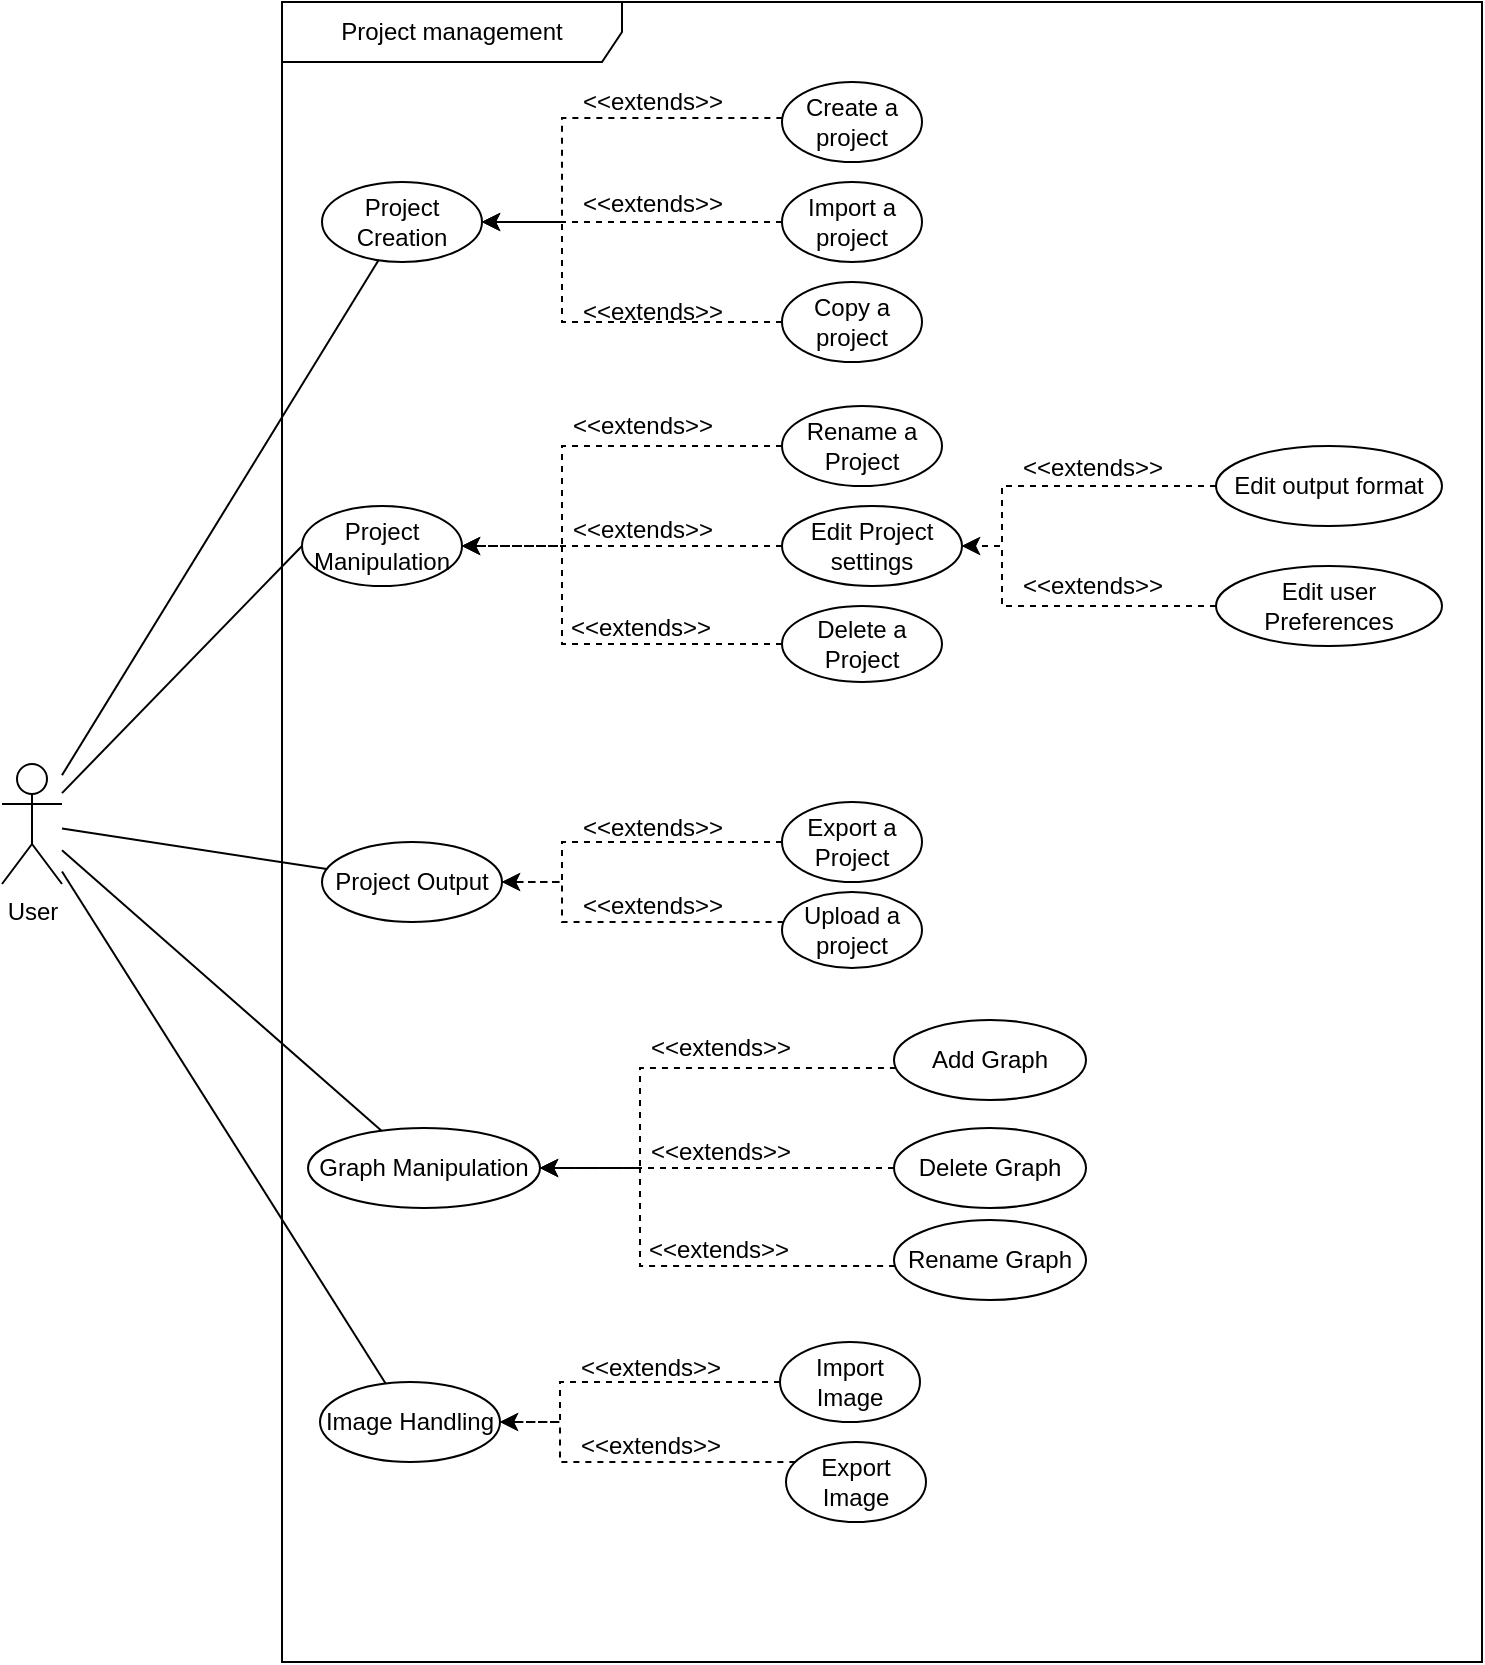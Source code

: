 <mxfile version="21.3.2" type="google">
  <diagram id="C5RBs43oDa-KdzZeNtuy" name="Page-1">
    <mxGraphModel grid="1" page="1" gridSize="10" guides="0" tooltips="1" connect="1" arrows="1" fold="1" pageScale="1" pageWidth="827" pageHeight="1169" math="0" shadow="0">
      <root>
        <mxCell id="WIyWlLk6GJQsqaUBKTNV-0" />
        <mxCell id="WIyWlLk6GJQsqaUBKTNV-1" parent="WIyWlLk6GJQsqaUBKTNV-0" />
        <mxCell id="dinOEAFU-VS2GNhogRsH-0" style="rounded=0;orthogonalLoop=1;jettySize=auto;html=1;endArrow=none;endFill=0;" edge="1" parent="WIyWlLk6GJQsqaUBKTNV-1" source="dinOEAFU-VS2GNhogRsH-2" target="dinOEAFU-VS2GNhogRsH-10">
          <mxGeometry relative="1" as="geometry" />
        </mxCell>
        <mxCell id="dinOEAFU-VS2GNhogRsH-1" style="rounded=0;orthogonalLoop=1;jettySize=auto;html=1;entryX=0;entryY=0.5;entryDx=0;entryDy=0;endArrow=none;endFill=0;" edge="1" parent="WIyWlLk6GJQsqaUBKTNV-1" source="dinOEAFU-VS2GNhogRsH-2" target="dinOEAFU-VS2GNhogRsH-14">
          <mxGeometry relative="1" as="geometry" />
        </mxCell>
        <mxCell id="dinOEAFU-VS2GNhogRsH-2" value="User" style="shape=umlActor;verticalLabelPosition=bottom;verticalAlign=top;html=1;" vertex="1" parent="WIyWlLk6GJQsqaUBKTNV-1">
          <mxGeometry x="390" y="601" width="30" height="60" as="geometry" />
        </mxCell>
        <mxCell id="dinOEAFU-VS2GNhogRsH-3" value="Project management" style="shape=umlFrame;whiteSpace=wrap;html=1;pointerEvents=0;width=170;height=30;" vertex="1" parent="WIyWlLk6GJQsqaUBKTNV-1">
          <mxGeometry x="530" y="220" width="600" height="830" as="geometry" />
        </mxCell>
        <mxCell id="dinOEAFU-VS2GNhogRsH-4" style="edgeStyle=orthogonalEdgeStyle;rounded=0;orthogonalLoop=1;jettySize=auto;html=1;entryX=1;entryY=0.5;entryDx=0;entryDy=0;dashed=1;" edge="1" parent="WIyWlLk6GJQsqaUBKTNV-1" source="dinOEAFU-VS2GNhogRsH-5" target="dinOEAFU-VS2GNhogRsH-10">
          <mxGeometry relative="1" as="geometry">
            <Array as="points">
              <mxPoint x="670" y="278" />
              <mxPoint x="670" y="330" />
            </Array>
          </mxGeometry>
        </mxCell>
        <mxCell id="dinOEAFU-VS2GNhogRsH-5" value="Create a project" style="ellipse;whiteSpace=wrap;html=1;" vertex="1" parent="WIyWlLk6GJQsqaUBKTNV-1">
          <mxGeometry x="780" y="260" width="70" height="40" as="geometry" />
        </mxCell>
        <mxCell id="dinOEAFU-VS2GNhogRsH-6" style="edgeStyle=orthogonalEdgeStyle;rounded=0;orthogonalLoop=1;jettySize=auto;html=1;entryX=1;entryY=0.5;entryDx=0;entryDy=0;dashed=1;" edge="1" parent="WIyWlLk6GJQsqaUBKTNV-1" source="dinOEAFU-VS2GNhogRsH-9" target="dinOEAFU-VS2GNhogRsH-10">
          <mxGeometry relative="1" as="geometry">
            <Array as="points" />
          </mxGeometry>
        </mxCell>
        <mxCell id="dinOEAFU-VS2GNhogRsH-10" value="Project Creation" style="ellipse;whiteSpace=wrap;html=1;" vertex="1" parent="WIyWlLk6GJQsqaUBKTNV-1">
          <mxGeometry x="550" y="310" width="80" height="40" as="geometry" />
        </mxCell>
        <mxCell id="dinOEAFU-VS2GNhogRsH-11" value="&amp;lt;&amp;lt;extends&amp;gt;&amp;gt;" style="text;html=1;align=center;verticalAlign=middle;resizable=0;points=[];autosize=1;strokeColor=none;fillColor=none;" vertex="1" parent="WIyWlLk6GJQsqaUBKTNV-1">
          <mxGeometry x="670" y="255" width="90" height="30" as="geometry" />
        </mxCell>
        <mxCell id="dinOEAFU-VS2GNhogRsH-12" value="&amp;lt;&amp;lt;extends&amp;gt;&amp;gt;" style="text;html=1;align=center;verticalAlign=middle;resizable=0;points=[];autosize=1;strokeColor=none;fillColor=none;" vertex="1" parent="WIyWlLk6GJQsqaUBKTNV-1">
          <mxGeometry x="670" y="306" width="90" height="30" as="geometry" />
        </mxCell>
        <mxCell id="dinOEAFU-VS2GNhogRsH-14" value="Project Manipulation" style="ellipse;whiteSpace=wrap;html=1;" vertex="1" parent="WIyWlLk6GJQsqaUBKTNV-1">
          <mxGeometry x="540" y="472" width="80" height="40" as="geometry" />
        </mxCell>
        <mxCell id="dinOEAFU-VS2GNhogRsH-15" style="edgeStyle=orthogonalEdgeStyle;rounded=0;orthogonalLoop=1;jettySize=auto;html=1;entryX=1;entryY=0.5;entryDx=0;entryDy=0;dashed=1;" edge="1" parent="WIyWlLk6GJQsqaUBKTNV-1" source="dinOEAFU-VS2GNhogRsH-16" target="dinOEAFU-VS2GNhogRsH-14">
          <mxGeometry relative="1" as="geometry">
            <Array as="points">
              <mxPoint x="670" y="442" />
              <mxPoint x="670" y="492" />
            </Array>
          </mxGeometry>
        </mxCell>
        <mxCell id="dinOEAFU-VS2GNhogRsH-16" value="Rename a Project" style="ellipse;whiteSpace=wrap;html=1;" vertex="1" parent="WIyWlLk6GJQsqaUBKTNV-1">
          <mxGeometry x="780" y="422" width="80" height="40" as="geometry" />
        </mxCell>
        <mxCell id="dinOEAFU-VS2GNhogRsH-17" style="edgeStyle=orthogonalEdgeStyle;rounded=0;orthogonalLoop=1;jettySize=auto;html=1;entryX=1;entryY=0.5;entryDx=0;entryDy=0;dashed=1;" edge="1" parent="WIyWlLk6GJQsqaUBKTNV-1" source="dinOEAFU-VS2GNhogRsH-18" target="dinOEAFU-VS2GNhogRsH-14">
          <mxGeometry relative="1" as="geometry" />
        </mxCell>
        <mxCell id="dinOEAFU-VS2GNhogRsH-18" value="Edit Project settings" style="ellipse;whiteSpace=wrap;html=1;" vertex="1" parent="WIyWlLk6GJQsqaUBKTNV-1">
          <mxGeometry x="780" y="472" width="90" height="40" as="geometry" />
        </mxCell>
        <mxCell id="dinOEAFU-VS2GNhogRsH-19" style="edgeStyle=orthogonalEdgeStyle;rounded=0;orthogonalLoop=1;jettySize=auto;html=1;entryX=1;entryY=0.5;entryDx=0;entryDy=0;dashed=1;" edge="1" parent="WIyWlLk6GJQsqaUBKTNV-1" source="dinOEAFU-VS2GNhogRsH-20" target="dinOEAFU-VS2GNhogRsH-14">
          <mxGeometry relative="1" as="geometry">
            <Array as="points">
              <mxPoint x="670" y="541" />
              <mxPoint x="670" y="492" />
            </Array>
          </mxGeometry>
        </mxCell>
        <mxCell id="dinOEAFU-VS2GNhogRsH-20" value="Delete a Project" style="ellipse;whiteSpace=wrap;html=1;" vertex="1" parent="WIyWlLk6GJQsqaUBKTNV-1">
          <mxGeometry x="780" y="522" width="80" height="38" as="geometry" />
        </mxCell>
        <mxCell id="dinOEAFU-VS2GNhogRsH-21" value="&amp;lt;&amp;lt;extends&amp;gt;&amp;gt;" style="text;html=1;align=center;verticalAlign=middle;resizable=0;points=[];autosize=1;strokeColor=none;fillColor=none;" vertex="1" parent="WIyWlLk6GJQsqaUBKTNV-1">
          <mxGeometry x="665" y="417" width="90" height="30" as="geometry" />
        </mxCell>
        <mxCell id="dinOEAFU-VS2GNhogRsH-22" value="&amp;lt;&amp;lt;extends&amp;gt;&amp;gt;" style="text;html=1;align=center;verticalAlign=middle;resizable=0;points=[];autosize=1;strokeColor=none;fillColor=none;" vertex="1" parent="WIyWlLk6GJQsqaUBKTNV-1">
          <mxGeometry x="665" y="469" width="90" height="30" as="geometry" />
        </mxCell>
        <mxCell id="dinOEAFU-VS2GNhogRsH-23" value="&amp;lt;&amp;lt;extends&amp;gt;&amp;gt;" style="text;html=1;align=center;verticalAlign=middle;resizable=0;points=[];autosize=1;strokeColor=none;fillColor=none;" vertex="1" parent="WIyWlLk6GJQsqaUBKTNV-1">
          <mxGeometry x="664" y="518" width="90" height="30" as="geometry" />
        </mxCell>
        <mxCell id="dinOEAFU-VS2GNhogRsH-28" value="&amp;lt;&amp;lt;extends&amp;gt;&amp;gt;" style="text;html=1;align=center;verticalAlign=middle;resizable=0;points=[];autosize=1;strokeColor=none;fillColor=none;" vertex="1" parent="WIyWlLk6GJQsqaUBKTNV-1">
          <mxGeometry x="670" y="360" width="90" height="30" as="geometry" />
        </mxCell>
        <mxCell id="dinOEAFU-VS2GNhogRsH-30" style="edgeStyle=orthogonalEdgeStyle;rounded=0;orthogonalLoop=1;jettySize=auto;html=1;entryX=1;entryY=0.5;entryDx=0;entryDy=0;dashed=1;" edge="1" parent="WIyWlLk6GJQsqaUBKTNV-1" source="dinOEAFU-VS2GNhogRsH-31" target="dinOEAFU-VS2GNhogRsH-18">
          <mxGeometry relative="1" as="geometry">
            <Array as="points">
              <mxPoint x="890" y="462" />
              <mxPoint x="890" y="492" />
            </Array>
          </mxGeometry>
        </mxCell>
        <mxCell id="dinOEAFU-VS2GNhogRsH-31" value="Edit output format" style="ellipse;whiteSpace=wrap;html=1;" vertex="1" parent="WIyWlLk6GJQsqaUBKTNV-1">
          <mxGeometry x="997" y="442" width="113" height="40" as="geometry" />
        </mxCell>
        <mxCell id="dinOEAFU-VS2GNhogRsH-32" style="edgeStyle=orthogonalEdgeStyle;rounded=0;orthogonalLoop=1;jettySize=auto;html=1;entryX=1;entryY=0.5;entryDx=0;entryDy=0;dashed=1;" edge="1" parent="WIyWlLk6GJQsqaUBKTNV-1" source="dinOEAFU-VS2GNhogRsH-33" target="dinOEAFU-VS2GNhogRsH-18">
          <mxGeometry relative="1" as="geometry">
            <Array as="points">
              <mxPoint x="890" y="522" />
              <mxPoint x="890" y="492" />
            </Array>
          </mxGeometry>
        </mxCell>
        <mxCell id="dinOEAFU-VS2GNhogRsH-33" value="Edit user Preferences" style="ellipse;whiteSpace=wrap;html=1;" vertex="1" parent="WIyWlLk6GJQsqaUBKTNV-1">
          <mxGeometry x="997" y="502" width="113" height="40" as="geometry" />
        </mxCell>
        <mxCell id="dinOEAFU-VS2GNhogRsH-34" value="&amp;lt;&amp;lt;extends&amp;gt;&amp;gt;" style="text;html=1;align=center;verticalAlign=middle;resizable=0;points=[];autosize=1;strokeColor=none;fillColor=none;" vertex="1" parent="WIyWlLk6GJQsqaUBKTNV-1">
          <mxGeometry x="890" y="438" width="90" height="30" as="geometry" />
        </mxCell>
        <mxCell id="dinOEAFU-VS2GNhogRsH-35" value="&amp;lt;&amp;lt;extends&amp;gt;&amp;gt;" style="text;html=1;align=center;verticalAlign=middle;resizable=0;points=[];autosize=1;strokeColor=none;fillColor=none;" vertex="1" parent="WIyWlLk6GJQsqaUBKTNV-1">
          <mxGeometry x="890" y="497" width="90" height="30" as="geometry" />
        </mxCell>
        <mxCell id="dinOEAFU-VS2GNhogRsH-9" value="Import a project" style="ellipse;whiteSpace=wrap;html=1;" vertex="1" parent="WIyWlLk6GJQsqaUBKTNV-1">
          <mxGeometry x="780" y="310" width="70" height="40" as="geometry" />
        </mxCell>
        <mxCell id="dinOEAFU-VS2GNhogRsH-39" style="edgeStyle=orthogonalEdgeStyle;rounded=0;orthogonalLoop=1;jettySize=auto;html=1;entryX=1;entryY=0.5;entryDx=0;entryDy=0;dashed=1;" edge="1" parent="WIyWlLk6GJQsqaUBKTNV-1" source="dinOEAFU-VS2GNhogRsH-7" target="dinOEAFU-VS2GNhogRsH-10">
          <mxGeometry relative="1" as="geometry">
            <Array as="points">
              <mxPoint x="670" y="380" />
              <mxPoint x="670" y="330" />
            </Array>
          </mxGeometry>
        </mxCell>
        <mxCell id="dinOEAFU-VS2GNhogRsH-7" value="Copy a project" style="ellipse;whiteSpace=wrap;html=1;" vertex="1" parent="WIyWlLk6GJQsqaUBKTNV-1">
          <mxGeometry x="780" y="360" width="70" height="40" as="geometry" />
        </mxCell>
        <mxCell id="dinOEAFU-VS2GNhogRsH-46" style="rounded=0;orthogonalLoop=1;jettySize=auto;html=1;endArrow=none;endFill=0;" edge="1" parent="WIyWlLk6GJQsqaUBKTNV-1" source="dinOEAFU-VS2GNhogRsH-44" target="dinOEAFU-VS2GNhogRsH-2">
          <mxGeometry relative="1" as="geometry" />
        </mxCell>
        <mxCell id="dinOEAFU-VS2GNhogRsH-44" value="Project Output" style="ellipse;whiteSpace=wrap;html=1;" vertex="1" parent="WIyWlLk6GJQsqaUBKTNV-1">
          <mxGeometry x="550" y="640" width="90" height="40" as="geometry" />
        </mxCell>
        <mxCell id="dinOEAFU-VS2GNhogRsH-50" style="edgeStyle=orthogonalEdgeStyle;rounded=0;orthogonalLoop=1;jettySize=auto;html=1;entryX=1;entryY=0.5;entryDx=0;entryDy=0;dashed=1;exitX=0;exitY=0.5;exitDx=0;exitDy=0;" edge="1" parent="WIyWlLk6GJQsqaUBKTNV-1" source="dinOEAFU-VS2GNhogRsH-47" target="dinOEAFU-VS2GNhogRsH-44">
          <mxGeometry relative="1" as="geometry">
            <Array as="points">
              <mxPoint x="670" y="640" />
              <mxPoint x="670" y="660" />
            </Array>
          </mxGeometry>
        </mxCell>
        <mxCell id="dinOEAFU-VS2GNhogRsH-47" value="Export a Project" style="ellipse;whiteSpace=wrap;html=1;" vertex="1" parent="WIyWlLk6GJQsqaUBKTNV-1">
          <mxGeometry x="780" y="620" width="70" height="40" as="geometry" />
        </mxCell>
        <mxCell id="dinOEAFU-VS2GNhogRsH-53" style="edgeStyle=orthogonalEdgeStyle;rounded=0;orthogonalLoop=1;jettySize=auto;html=1;entryX=1;entryY=0.5;entryDx=0;entryDy=0;dashed=1;" edge="1" parent="WIyWlLk6GJQsqaUBKTNV-1" source="dinOEAFU-VS2GNhogRsH-49" target="dinOEAFU-VS2GNhogRsH-44">
          <mxGeometry relative="1" as="geometry">
            <Array as="points">
              <mxPoint x="670" y="680" />
              <mxPoint x="670" y="660" />
            </Array>
          </mxGeometry>
        </mxCell>
        <mxCell id="dinOEAFU-VS2GNhogRsH-49" value="Upload a project" style="ellipse;whiteSpace=wrap;html=1;" vertex="1" parent="WIyWlLk6GJQsqaUBKTNV-1">
          <mxGeometry x="780" y="665" width="70" height="38" as="geometry" />
        </mxCell>
        <mxCell id="dinOEAFU-VS2GNhogRsH-54" value="&amp;lt;&amp;lt;extends&amp;gt;&amp;gt;" style="text;html=1;align=center;verticalAlign=middle;resizable=0;points=[];autosize=1;strokeColor=none;fillColor=none;" vertex="1" parent="WIyWlLk6GJQsqaUBKTNV-1">
          <mxGeometry x="670" y="618" width="90" height="30" as="geometry" />
        </mxCell>
        <mxCell id="dinOEAFU-VS2GNhogRsH-55" value="&amp;lt;&amp;lt;extends&amp;gt;&amp;gt;" style="text;html=1;align=center;verticalAlign=middle;resizable=0;points=[];autosize=1;strokeColor=none;fillColor=none;" vertex="1" parent="WIyWlLk6GJQsqaUBKTNV-1">
          <mxGeometry x="670" y="657" width="90" height="30" as="geometry" />
        </mxCell>
        <mxCell id="Kb5Un5DhfbVSZIk7FcRY-8" value="Add Graph" style="ellipse;whiteSpace=wrap;html=1;" vertex="1" parent="WIyWlLk6GJQsqaUBKTNV-1">
          <mxGeometry x="836" y="729" width="96" height="40" as="geometry" />
        </mxCell>
        <mxCell id="Kb5Un5DhfbVSZIk7FcRY-9" value="Delete Graph" style="ellipse;whiteSpace=wrap;html=1;" vertex="1" parent="WIyWlLk6GJQsqaUBKTNV-1">
          <mxGeometry x="836" y="783" width="96" height="40" as="geometry" />
        </mxCell>
        <mxCell id="Kb5Un5DhfbVSZIk7FcRY-10" value="Rename Graph" style="ellipse;whiteSpace=wrap;html=1;" vertex="1" parent="WIyWlLk6GJQsqaUBKTNV-1">
          <mxGeometry x="836" y="829" width="96" height="40" as="geometry" />
        </mxCell>
        <mxCell id="Kb5Un5DhfbVSZIk7FcRY-18" style="rounded=0;orthogonalLoop=1;jettySize=auto;html=1;endArrow=none;endFill=0;" edge="1" parent="WIyWlLk6GJQsqaUBKTNV-1" source="Kb5Un5DhfbVSZIk7FcRY-11" target="dinOEAFU-VS2GNhogRsH-2">
          <mxGeometry relative="1" as="geometry" />
        </mxCell>
        <mxCell id="Kb5Un5DhfbVSZIk7FcRY-11" value="Graph Manipulation" style="ellipse;whiteSpace=wrap;html=1;" vertex="1" parent="WIyWlLk6GJQsqaUBKTNV-1">
          <mxGeometry x="543" y="783" width="116" height="40" as="geometry" />
        </mxCell>
        <mxCell id="Kb5Un5DhfbVSZIk7FcRY-12" style="edgeStyle=orthogonalEdgeStyle;rounded=0;orthogonalLoop=1;jettySize=auto;html=1;entryX=1;entryY=0.5;entryDx=0;entryDy=0;dashed=1;" edge="1" parent="WIyWlLk6GJQsqaUBKTNV-1" source="Kb5Un5DhfbVSZIk7FcRY-8">
          <mxGeometry relative="1" as="geometry">
            <Array as="points">
              <mxPoint x="709" y="753" />
              <mxPoint x="709" y="803" />
            </Array>
            <mxPoint x="819" y="753" as="sourcePoint" />
            <mxPoint x="659" y="803" as="targetPoint" />
          </mxGeometry>
        </mxCell>
        <mxCell id="Kb5Un5DhfbVSZIk7FcRY-13" style="rounded=0;orthogonalLoop=1;jettySize=auto;html=1;entryX=1;entryY=0.5;entryDx=0;entryDy=0;dashed=1;" edge="1" parent="WIyWlLk6GJQsqaUBKTNV-1" source="Kb5Un5DhfbVSZIk7FcRY-9">
          <mxGeometry relative="1" as="geometry">
            <mxPoint x="819" y="803" as="sourcePoint" />
            <mxPoint x="659" y="803" as="targetPoint" />
          </mxGeometry>
        </mxCell>
        <mxCell id="Kb5Un5DhfbVSZIk7FcRY-14" style="edgeStyle=orthogonalEdgeStyle;rounded=0;orthogonalLoop=1;jettySize=auto;html=1;entryX=1;entryY=0.5;entryDx=0;entryDy=0;dashed=1;" edge="1" parent="WIyWlLk6GJQsqaUBKTNV-1" source="Kb5Un5DhfbVSZIk7FcRY-10">
          <mxGeometry relative="1" as="geometry">
            <Array as="points">
              <mxPoint x="709" y="852" />
              <mxPoint x="709" y="803" />
            </Array>
            <mxPoint x="819" y="852" as="sourcePoint" />
            <mxPoint x="659" y="803" as="targetPoint" />
          </mxGeometry>
        </mxCell>
        <mxCell id="Kb5Un5DhfbVSZIk7FcRY-15" value="&amp;lt;&amp;lt;extends&amp;gt;&amp;gt;" style="text;html=1;align=center;verticalAlign=middle;resizable=0;points=[];autosize=1;strokeColor=none;fillColor=none;" vertex="1" parent="WIyWlLk6GJQsqaUBKTNV-1">
          <mxGeometry x="704" y="728" width="90" height="30" as="geometry" />
        </mxCell>
        <mxCell id="Kb5Un5DhfbVSZIk7FcRY-16" value="&amp;lt;&amp;lt;extends&amp;gt;&amp;gt;" style="text;html=1;align=center;verticalAlign=middle;resizable=0;points=[];autosize=1;strokeColor=none;fillColor=none;" vertex="1" parent="WIyWlLk6GJQsqaUBKTNV-1">
          <mxGeometry x="704" y="780" width="90" height="30" as="geometry" />
        </mxCell>
        <mxCell id="Kb5Un5DhfbVSZIk7FcRY-17" value="&amp;lt;&amp;lt;extends&amp;gt;&amp;gt;" style="text;html=1;align=center;verticalAlign=middle;resizable=0;points=[];autosize=1;strokeColor=none;fillColor=none;" vertex="1" parent="WIyWlLk6GJQsqaUBKTNV-1">
          <mxGeometry x="703" y="829" width="90" height="30" as="geometry" />
        </mxCell>
        <mxCell id="Kb5Un5DhfbVSZIk7FcRY-19" value="Image Handling" style="ellipse;whiteSpace=wrap;html=1;" vertex="1" parent="WIyWlLk6GJQsqaUBKTNV-1">
          <mxGeometry x="549" y="910" width="90" height="40" as="geometry" />
        </mxCell>
        <mxCell id="Kb5Un5DhfbVSZIk7FcRY-20" style="edgeStyle=orthogonalEdgeStyle;rounded=0;orthogonalLoop=1;jettySize=auto;html=1;entryX=1;entryY=0.5;entryDx=0;entryDy=0;dashed=1;exitX=0;exitY=0.5;exitDx=0;exitDy=0;" edge="1" parent="WIyWlLk6GJQsqaUBKTNV-1" source="Kb5Un5DhfbVSZIk7FcRY-21" target="Kb5Un5DhfbVSZIk7FcRY-19">
          <mxGeometry relative="1" as="geometry">
            <Array as="points">
              <mxPoint x="669" y="910" />
              <mxPoint x="669" y="930" />
            </Array>
          </mxGeometry>
        </mxCell>
        <mxCell id="Kb5Un5DhfbVSZIk7FcRY-21" value="Import Image" style="ellipse;whiteSpace=wrap;html=1;" vertex="1" parent="WIyWlLk6GJQsqaUBKTNV-1">
          <mxGeometry x="779" y="890" width="70" height="40" as="geometry" />
        </mxCell>
        <mxCell id="Kb5Un5DhfbVSZIk7FcRY-22" style="edgeStyle=orthogonalEdgeStyle;rounded=0;orthogonalLoop=1;jettySize=auto;html=1;entryX=1;entryY=0.5;entryDx=0;entryDy=0;dashed=1;" edge="1" parent="WIyWlLk6GJQsqaUBKTNV-1" source="Kb5Un5DhfbVSZIk7FcRY-25" target="Kb5Un5DhfbVSZIk7FcRY-19">
          <mxGeometry relative="1" as="geometry">
            <Array as="points">
              <mxPoint x="669" y="950" />
              <mxPoint x="669" y="930" />
            </Array>
            <mxPoint x="780" y="950" as="sourcePoint" />
          </mxGeometry>
        </mxCell>
        <mxCell id="Kb5Un5DhfbVSZIk7FcRY-23" value="&amp;lt;&amp;lt;extends&amp;gt;&amp;gt;" style="text;html=1;align=center;verticalAlign=middle;resizable=0;points=[];autosize=1;strokeColor=none;fillColor=none;" vertex="1" parent="WIyWlLk6GJQsqaUBKTNV-1">
          <mxGeometry x="669" y="888" width="90" height="30" as="geometry" />
        </mxCell>
        <mxCell id="Kb5Un5DhfbVSZIk7FcRY-24" value="&amp;lt;&amp;lt;extends&amp;gt;&amp;gt;" style="text;html=1;align=center;verticalAlign=middle;resizable=0;points=[];autosize=1;strokeColor=none;fillColor=none;" vertex="1" parent="WIyWlLk6GJQsqaUBKTNV-1">
          <mxGeometry x="669" y="927" width="90" height="30" as="geometry" />
        </mxCell>
        <mxCell id="Kb5Un5DhfbVSZIk7FcRY-25" value="Export Image" style="ellipse;whiteSpace=wrap;html=1;" vertex="1" parent="WIyWlLk6GJQsqaUBKTNV-1">
          <mxGeometry x="782" y="940" width="70" height="40" as="geometry" />
        </mxCell>
        <mxCell id="Kb5Un5DhfbVSZIk7FcRY-26" value="" style="endArrow=none;html=1;rounded=0;" edge="1" parent="WIyWlLk6GJQsqaUBKTNV-1" source="Kb5Un5DhfbVSZIk7FcRY-19" target="dinOEAFU-VS2GNhogRsH-2">
          <mxGeometry width="50" height="50" relative="1" as="geometry">
            <mxPoint x="820" y="730" as="sourcePoint" />
            <mxPoint x="870" y="680" as="targetPoint" />
          </mxGeometry>
        </mxCell>
      </root>
    </mxGraphModel>
  </diagram>
</mxfile>
